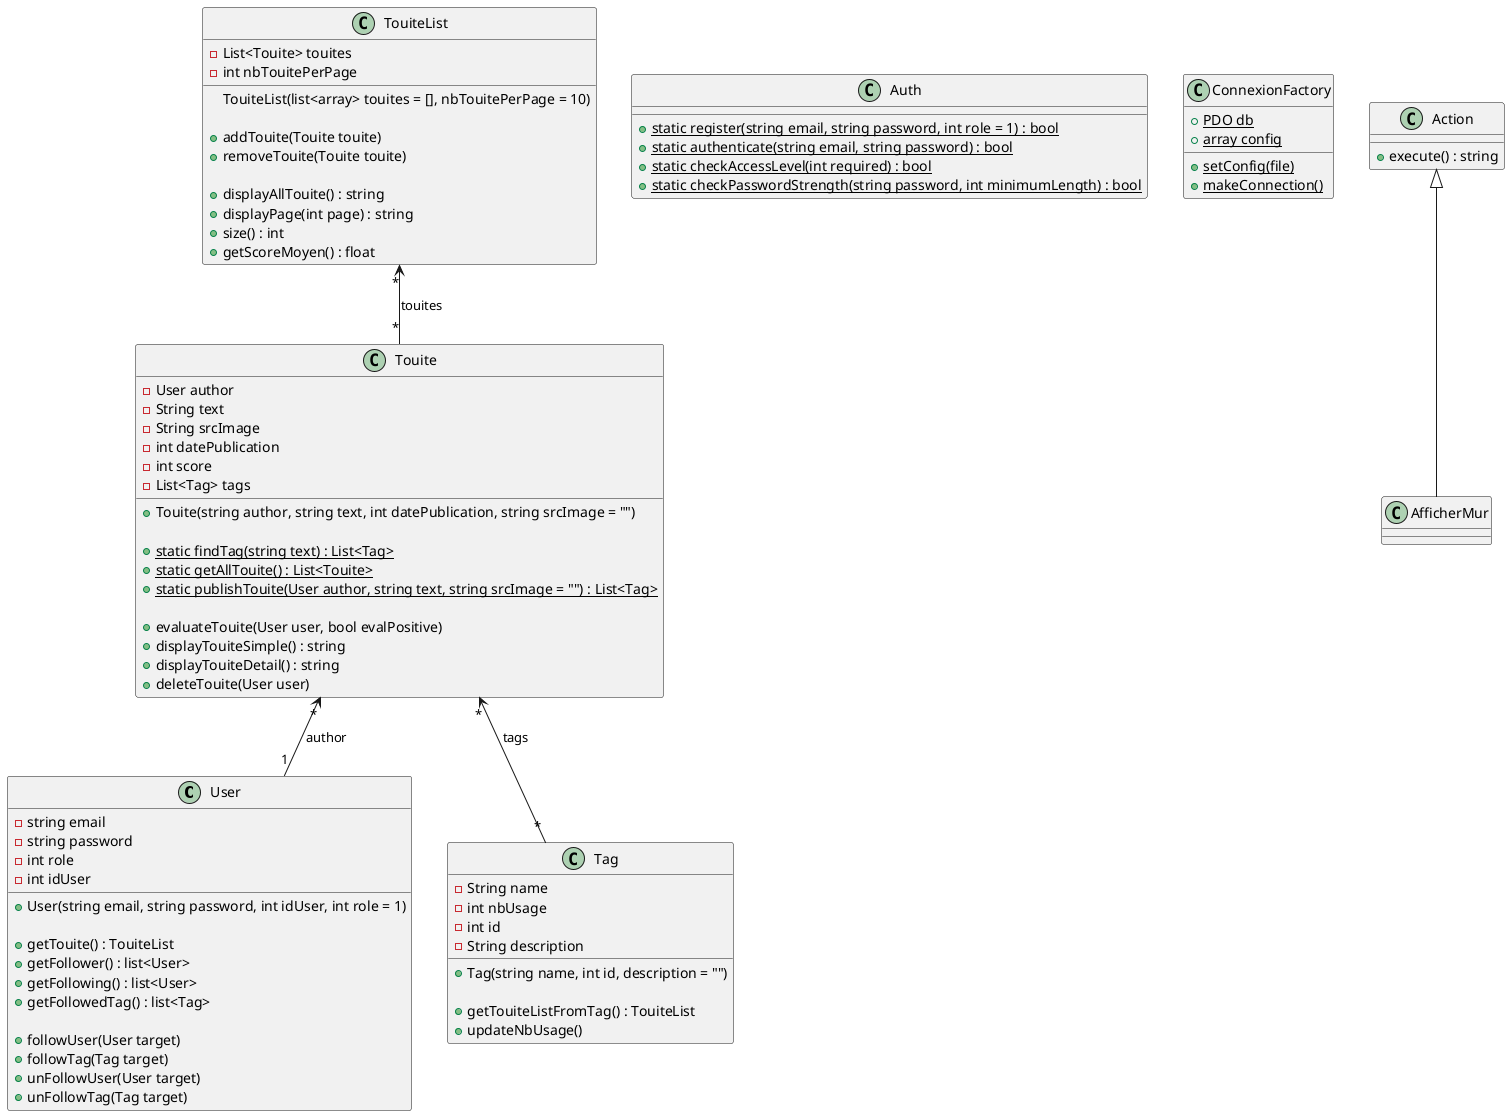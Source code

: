 @startuml

class User {
  -string email
  -string password
  -int role
  -int idUser
  
  +User(string email, string password, int idUser, int role = 1)
  
  +getTouite() : TouiteList
  +getFollower() : list<User>
  +getFollowing() : list<User>
  +getFollowedTag() : list<Tag>
  
  +followUser(User target)
  +followTag(Tag target)
  +unFollowUser(User target)
  +unFollowTag(Tag target)
}

class Touite {
  -User author
  -String text
  -String srcImage
  -int datePublication
  -int score
  -List<Tag> tags
  
  +Touite(string author, string text, int datePublication, string srcImage = "")
  
  +{static}static findTag(string text) : List<Tag>
  +{static}static getAllTouite() : List<Touite>
  +{static}static publishTouite(User author, string text, string srcImage = "") : List<Tag>
  
  +evaluateTouite(User user, bool evalPositive)
  +displayTouiteSimple() : string
  +displayTouiteDetail() : string
  +deleteTouite(User user)
}

Touite "*" <-- "1" User : author
Touite "*" <-- "*" Tag : tags

class Tag {
  -String name
  -int nbUsage
  -int id
  -String description
  
  +Tag(string name, int id, description = "")
  
  +getTouiteListFromTag() : TouiteList
  +updateNbUsage()
}

class TouiteList {
  -List<Touite> touites
  -int nbTouitePerPage
  
  TouiteList(list<array> touites = [], nbTouitePerPage = 10)
  
  +addTouite(Touite touite)
  +removeTouite(Touite touite)
  
  +displayAllTouite() : string
  +displayPage(int page) : string
  +size() : int
  +getScoreMoyen() : float
}

TouiteList "*" <-- "*" Touite : touites

class Auth {
  +{static}static register(string email, string password, int role = 1) : bool
  +{static}static authenticate(string email, string password) : bool
  +{static}static checkAccessLevel(int required) : bool
  +{static}static checkPasswordStrength(string password, int minimumLength) : bool
}

class ConnexionFactory {
  +{static} PDO db
  +{static} array config
  
  +{static} setConfig(file)
  +{static} makeConnection()
}

class Action {
  +execute() : string
}

class AfficherMur extends Action{

}

@enduml